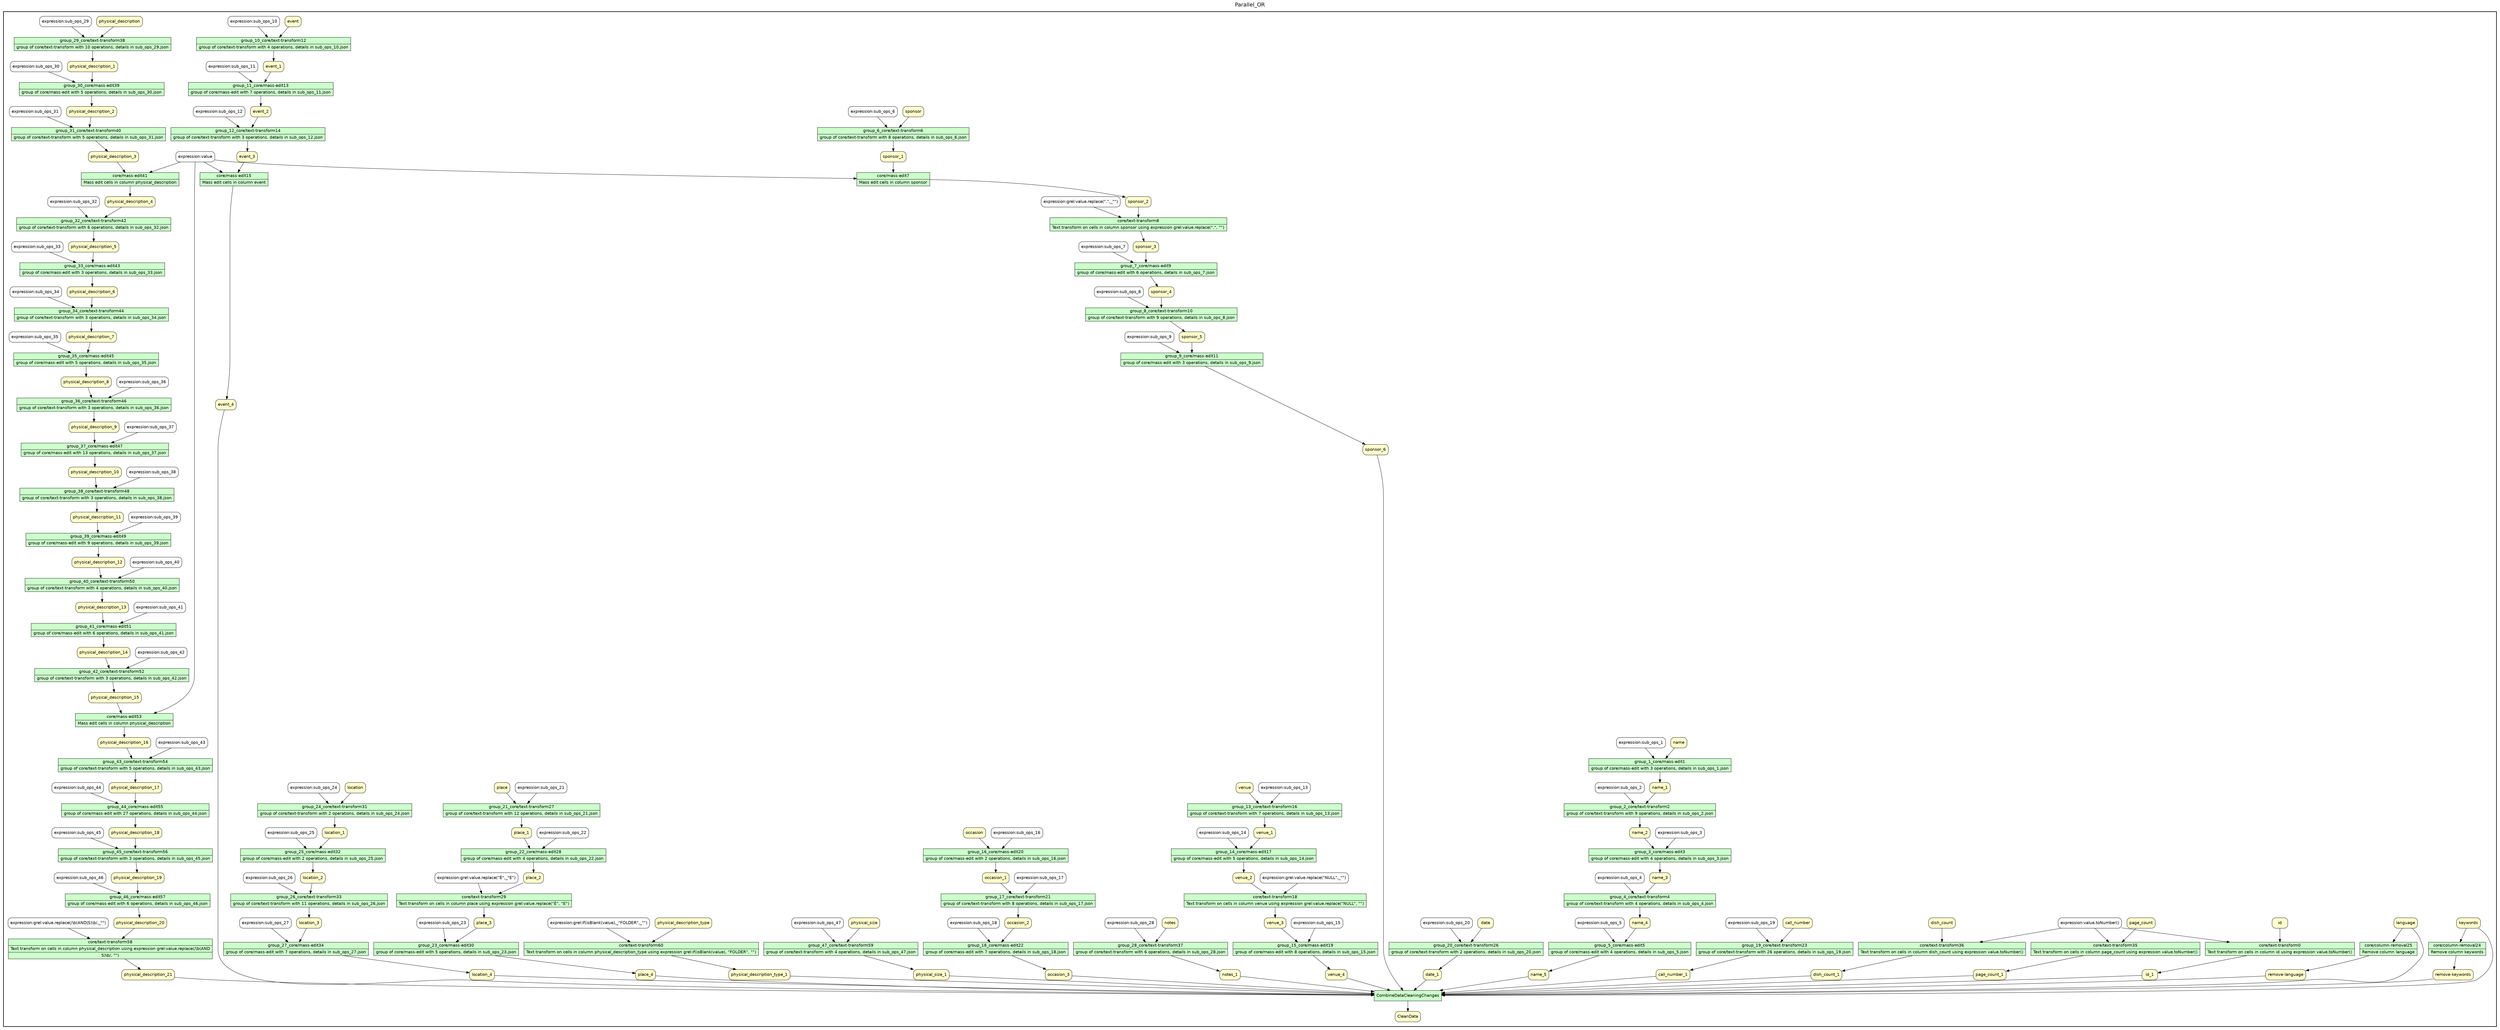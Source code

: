 
/* Start of top-level graph */
digraph Workflow {
rankdir=TB

/* Title for graph */
fontname=Helvetica; fontsize=18; labelloc=t
label=Parallel_OR

/* Start of double cluster for drawing box around nodes in workflow */
subgraph cluster_workflow_box_outer { label=""; color=black; penwidth=2
subgraph cluster_workflow_box_inner { label=""; penwidth=0

/* Style for nodes representing atomic programs in workflow */
node[shape=box style=filled fillcolor="#CCFFCC" peripheries=1 fontname=Helvetica]

/* Nodes representing atomic programs in workflow */
"core/text-transform0" [shape=record rankdir=LR label="{<f0> core/text-transform0 |<f1> Text transform on cells in column id using expression value.toNumber()}"];
"group_1_core/mass-edit1" [shape=record rankdir=LR label="{<f0> group_1_core/mass-edit1 |<f1> group of core/mass-edit with 3 operations, details in sub_ops_1.json}"];
"group_2_core/text-transform2" [shape=record rankdir=LR label="{<f0> group_2_core/text-transform2 |<f1> group of core/text-transform with 9 operations, details in sub_ops_2.json}"];
"group_3_core/mass-edit3" [shape=record rankdir=LR label="{<f0> group_3_core/mass-edit3 |<f1> group of core/mass-edit with 4 operations, details in sub_ops_3.json}"];
"group_4_core/text-transform4" [shape=record rankdir=LR label="{<f0> group_4_core/text-transform4 |<f1> group of core/text-transform with 4 operations, details in sub_ops_4.json}"];
"group_5_core/mass-edit5" [shape=record rankdir=LR label="{<f0> group_5_core/mass-edit5 |<f1> group of core/mass-edit with 4 operations, details in sub_ops_5.json}"];
"group_6_core/text-transform6" [shape=record rankdir=LR label="{<f0> group_6_core/text-transform6 |<f1> group of core/text-transform with 8 operations, details in sub_ops_6.json}"];
"core/mass-edit7" [shape=record rankdir=LR label="{<f0> core/mass-edit7 |<f1> Mass edit cells in column sponsor}"];
"core/text-transform8" [shape=record rankdir=LR label="{<f0> core/text-transform8 |<f1> Text transform on cells in column sponsor using expression grel\:value.replace(\".\", \"\")}"];
"group_7_core/mass-edit9" [shape=record rankdir=LR label="{<f0> group_7_core/mass-edit9 |<f1> group of core/mass-edit with 6 operations, details in sub_ops_7.json}"];
"group_8_core/text-transform10" [shape=record rankdir=LR label="{<f0> group_8_core/text-transform10 |<f1> group of core/text-transform with 9 operations, details in sub_ops_8.json}"];
"group_9_core/mass-edit11" [shape=record rankdir=LR label="{<f0> group_9_core/mass-edit11 |<f1> group of core/mass-edit with 3 operations, details in sub_ops_9.json}"];
"group_10_core/text-transform12" [shape=record rankdir=LR label="{<f0> group_10_core/text-transform12 |<f1> group of core/text-transform with 4 operations, details in sub_ops_10.json}"];
"group_11_core/mass-edit13" [shape=record rankdir=LR label="{<f0> group_11_core/mass-edit13 |<f1> group of core/mass-edit with 7 operations, details in sub_ops_11.json}"];
"group_12_core/text-transform14" [shape=record rankdir=LR label="{<f0> group_12_core/text-transform14 |<f1> group of core/text-transform with 3 operations, details in sub_ops_12.json}"];
"core/mass-edit15" [shape=record rankdir=LR label="{<f0> core/mass-edit15 |<f1> Mass edit cells in column event}"];
"group_13_core/text-transform16" [shape=record rankdir=LR label="{<f0> group_13_core/text-transform16 |<f1> group of core/text-transform with 7 operations, details in sub_ops_13.json}"];
"group_14_core/mass-edit17" [shape=record rankdir=LR label="{<f0> group_14_core/mass-edit17 |<f1> group of core/mass-edit with 5 operations, details in sub_ops_14.json}"];
"core/text-transform18" [shape=record rankdir=LR label="{<f0> core/text-transform18 |<f1> Text transform on cells in column venue using expression grel\:value.replace(\"NULL\", \"\")}"];
"group_15_core/mass-edit19" [shape=record rankdir=LR label="{<f0> group_15_core/mass-edit19 |<f1> group of core/mass-edit with 8 operations, details in sub_ops_15.json}"];
"group_16_core/mass-edit20" [shape=record rankdir=LR label="{<f0> group_16_core/mass-edit20 |<f1> group of core/mass-edit with 2 operations, details in sub_ops_16.json}"];
"group_17_core/text-transform21" [shape=record rankdir=LR label="{<f0> group_17_core/text-transform21 |<f1> group of core/text-transform with 8 operations, details in sub_ops_17.json}"];
"group_18_core/mass-edit22" [shape=record rankdir=LR label="{<f0> group_18_core/mass-edit22 |<f1> group of core/mass-edit with 7 operations, details in sub_ops_18.json}"];
"group_19_core/text-transform23" [shape=record rankdir=LR label="{<f0> group_19_core/text-transform23 |<f1> group of core/text-transform with 26 operations, details in sub_ops_19.json}"];
"core/column-removal24" [shape=record rankdir=LR label="{<f0> core/column-removal24 |<f1> Remove column keywords}"];
"core/column-removal25" [shape=record rankdir=LR label="{<f0> core/column-removal25 |<f1> Remove column language}"];
"group_20_core/text-transform26" [shape=record rankdir=LR label="{<f0> group_20_core/text-transform26 |<f1> group of core/text-transform with 2 operations, details in sub_ops_20.json}"];
"group_21_core/text-transform27" [shape=record rankdir=LR label="{<f0> group_21_core/text-transform27 |<f1> group of core/text-transform with 12 operations, details in sub_ops_21.json}"];
"group_22_core/mass-edit28" [shape=record rankdir=LR label="{<f0> group_22_core/mass-edit28 |<f1> group of core/mass-edit with 4 operations, details in sub_ops_22.json}"];
"core/text-transform29" [shape=record rankdir=LR label="{<f0> core/text-transform29 |<f1> Text transform on cells in column place using expression grel\:value.replace(\"È\", \"E\")}"];
"group_23_core/mass-edit30" [shape=record rankdir=LR label="{<f0> group_23_core/mass-edit30 |<f1> group of core/mass-edit with 5 operations, details in sub_ops_23.json}"];
"group_24_core/text-transform31" [shape=record rankdir=LR label="{<f0> group_24_core/text-transform31 |<f1> group of core/text-transform with 2 operations, details in sub_ops_24.json}"];
"group_25_core/mass-edit32" [shape=record rankdir=LR label="{<f0> group_25_core/mass-edit32 |<f1> group of core/mass-edit with 2 operations, details in sub_ops_25.json}"];
"group_26_core/text-transform33" [shape=record rankdir=LR label="{<f0> group_26_core/text-transform33 |<f1> group of core/text-transform with 11 operations, details in sub_ops_26.json}"];
"group_27_core/mass-edit34" [shape=record rankdir=LR label="{<f0> group_27_core/mass-edit34 |<f1> group of core/mass-edit with 7 operations, details in sub_ops_27.json}"];
"core/text-transform35" [shape=record rankdir=LR label="{<f0> core/text-transform35 |<f1> Text transform on cells in column page_count using expression value.toNumber()}"];
"core/text-transform36" [shape=record rankdir=LR label="{<f0> core/text-transform36 |<f1> Text transform on cells in column dish_count using expression value.toNumber()}"];
"group_28_core/text-transform37" [shape=record rankdir=LR label="{<f0> group_28_core/text-transform37 |<f1> group of core/text-transform with 6 operations, details in sub_ops_28.json}"];
"group_29_core/text-transform38" [shape=record rankdir=LR label="{<f0> group_29_core/text-transform38 |<f1> group of core/text-transform with 10 operations, details in sub_ops_29.json}"];
"group_30_core/mass-edit39" [shape=record rankdir=LR label="{<f0> group_30_core/mass-edit39 |<f1> group of core/mass-edit with 5 operations, details in sub_ops_30.json}"];
"group_31_core/text-transform40" [shape=record rankdir=LR label="{<f0> group_31_core/text-transform40 |<f1> group of core/text-transform with 5 operations, details in sub_ops_31.json}"];
"core/mass-edit41" [shape=record rankdir=LR label="{<f0> core/mass-edit41 |<f1> Mass edit cells in column physical_description}"];
"group_32_core/text-transform42" [shape=record rankdir=LR label="{<f0> group_32_core/text-transform42 |<f1> group of core/text-transform with 6 operations, details in sub_ops_32.json}"];
"group_33_core/mass-edit43" [shape=record rankdir=LR label="{<f0> group_33_core/mass-edit43 |<f1> group of core/mass-edit with 3 operations, details in sub_ops_33.json}"];
"group_34_core/text-transform44" [shape=record rankdir=LR label="{<f0> group_34_core/text-transform44 |<f1> group of core/text-transform with 3 operations, details in sub_ops_34.json}"];
"group_35_core/mass-edit45" [shape=record rankdir=LR label="{<f0> group_35_core/mass-edit45 |<f1> group of core/mass-edit with 5 operations, details in sub_ops_35.json}"];
"group_36_core/text-transform46" [shape=record rankdir=LR label="{<f0> group_36_core/text-transform46 |<f1> group of core/text-transform with 3 operations, details in sub_ops_36.json}"];
"group_37_core/mass-edit47" [shape=record rankdir=LR label="{<f0> group_37_core/mass-edit47 |<f1> group of core/mass-edit with 13 operations, details in sub_ops_37.json}"];
"group_38_core/text-transform48" [shape=record rankdir=LR label="{<f0> group_38_core/text-transform48 |<f1> group of core/text-transform with 3 operations, details in sub_ops_38.json}"];
"group_39_core/mass-edit49" [shape=record rankdir=LR label="{<f0> group_39_core/mass-edit49 |<f1> group of core/mass-edit with 9 operations, details in sub_ops_39.json}"];
"group_40_core/text-transform50" [shape=record rankdir=LR label="{<f0> group_40_core/text-transform50 |<f1> group of core/text-transform with 4 operations, details in sub_ops_40.json}"];
"group_41_core/mass-edit51" [shape=record rankdir=LR label="{<f0> group_41_core/mass-edit51 |<f1> group of core/mass-edit with 6 operations, details in sub_ops_41.json}"];
"group_42_core/text-transform52" [shape=record rankdir=LR label="{<f0> group_42_core/text-transform52 |<f1> group of core/text-transform with 3 operations, details in sub_ops_42.json}"];
"core/mass-edit53" [shape=record rankdir=LR label="{<f0> core/mass-edit53 |<f1> Mass edit cells in column physical_description}"];
"group_43_core/text-transform54" [shape=record rankdir=LR label="{<f0> group_43_core/text-transform54 |<f1> group of core/text-transform with 5 operations, details in sub_ops_43.json}"];
"group_44_core/mass-edit55" [shape=record rankdir=LR label="{<f0> group_44_core/mass-edit55 |<f1> group of core/mass-edit with 27 operations, details in sub_ops_44.json}"];
"group_45_core/text-transform56" [shape=record rankdir=LR label="{<f0> group_45_core/text-transform56 |<f1> group of core/text-transform with 3 operations, details in sub_ops_45.json}"];
"group_46_core/mass-edit57" [shape=record rankdir=LR label="{<f0> group_46_core/mass-edit57 |<f1> group of core/mass-edit with 6 operations, details in sub_ops_46.json}"];
"core/text-transform58" [shape=record rankdir=LR label="{<f0> core/text-transform58 |<f1> Text transform on cells in column physical_description using expression grel\:value.replace(/\\b(AND|S)\\b/, \"\")}"];
"group_47_core/text-transform59" [shape=record rankdir=LR label="{<f0> group_47_core/text-transform59 |<f1> group of core/text-transform with 4 operations, details in sub_ops_47.json}"];
"core/text-transform60" [shape=record rankdir=LR label="{<f0> core/text-transform60 |<f1> Text transform on cells in column physical_description_type using expression grel\:if(isBlank(value), \"FOLDER\", \"\")}"];
CombineDataCleaningChanges

/* Style for nodes representing non-parameter data channels in workflow */
node[shape=box style="rounded,filled" fillcolor="#FFFFCC" peripheries=1 fontname=Helvetica]

/* Nodes for non-parameter data channels in workflow */
CleanData
id
name
name_1
name_2
name_3
name_4
sponsor
sponsor_1
sponsor_2
sponsor_3
sponsor_4
sponsor_5
event
event_1
event_2
event_3
venue
venue_1
venue_2
venue_3
occasion
occasion_1
occasion_2
call_number
keywords
language
date
place
place_1
place_2
place_3
location
location_1
location_2
location_3
page_count
dish_count
notes
physical_description
physical_description_1
physical_description_2
physical_description_3
physical_description_4
physical_description_5
physical_description_6
physical_description_7
physical_description_8
physical_description_9
physical_description_10
physical_description_11
physical_description_12
physical_description_13
physical_description_14
physical_description_15
physical_description_16
physical_description_17
physical_description_18
physical_description_19
physical_description_20
physical_size
physical_description_type
id_1
name_5
sponsor_6
event_4
venue_4
occasion_3
call_number_1
"remove-keywords"
"remove-language"
date_1
place_4
location_4
page_count_1
dish_count_1
notes_1
physical_description_21
physical_size_1
physical_description_type_1

/* Style for nodes representing parameter channels in workflow */
node[shape=box style="rounded,filled" fillcolor="#FCFCFC" peripheries=1 fontname=Helvetica]

/* Nodes representing parameter channels in workflow */
"expression:value.toNumber()"
"expression:sub_ops_1"
"expression:sub_ops_2"
"expression:sub_ops_3"
"expression:sub_ops_4"
"expression:sub_ops_5"
"expression:sub_ops_6"
"expression:value"
"expression:grel:value.replace(\".\",_\"\")"
"expression:sub_ops_7"
"expression:sub_ops_8"
"expression:sub_ops_9"
"expression:sub_ops_10"
"expression:sub_ops_11"
"expression:sub_ops_12"
"expression:sub_ops_13"
"expression:sub_ops_14"
"expression:grel:value.replace(\"NULL\",_\"\")"
"expression:sub_ops_15"
"expression:sub_ops_16"
"expression:sub_ops_17"
"expression:sub_ops_18"
"expression:sub_ops_19"
"expression:sub_ops_20"
"expression:sub_ops_21"
"expression:sub_ops_22"
"expression:grel:value.replace(\"È\",_\"E\")"
"expression:sub_ops_23"
"expression:sub_ops_24"
"expression:sub_ops_25"
"expression:sub_ops_26"
"expression:sub_ops_27"
"expression:sub_ops_28"
"expression:sub_ops_29"
"expression:sub_ops_30"
"expression:sub_ops_31"
"expression:sub_ops_32"
"expression:sub_ops_33"
"expression:sub_ops_34"
"expression:sub_ops_35"
"expression:sub_ops_36"
"expression:sub_ops_37"
"expression:sub_ops_38"
"expression:sub_ops_39"
"expression:sub_ops_40"
"expression:sub_ops_41"
"expression:sub_ops_42"
"expression:sub_ops_43"
"expression:sub_ops_44"
"expression:sub_ops_45"
"expression:sub_ops_46"
"expression:grel:value.replace(/\\b(AND|S)\\b/,_\"\")"
"expression:sub_ops_47"
"expression:grel:if(isBlank(value),_\"FOLDER\",_\"\")"

/* Edges representing connections between programs and channels */
"core/text-transform0" -> id_1
"expression:value.toNumber()" -> "core/text-transform0"
id -> "core/text-transform0"
"group_1_core/mass-edit1" -> name_1
"expression:sub_ops_1" -> "group_1_core/mass-edit1"
name -> "group_1_core/mass-edit1"
"group_2_core/text-transform2" -> name_2
"expression:sub_ops_2" -> "group_2_core/text-transform2"
name_1 -> "group_2_core/text-transform2"
"group_3_core/mass-edit3" -> name_3
"expression:sub_ops_3" -> "group_3_core/mass-edit3"
name_2 -> "group_3_core/mass-edit3"
"group_4_core/text-transform4" -> name_4
"expression:sub_ops_4" -> "group_4_core/text-transform4"
name_3 -> "group_4_core/text-transform4"
"group_5_core/mass-edit5" -> name_5
"expression:sub_ops_5" -> "group_5_core/mass-edit5"
name_4 -> "group_5_core/mass-edit5"
"group_6_core/text-transform6" -> sponsor_1
"expression:sub_ops_6" -> "group_6_core/text-transform6"
sponsor -> "group_6_core/text-transform6"
"core/mass-edit7" -> sponsor_2
"expression:value" -> "core/mass-edit7"
sponsor_1 -> "core/mass-edit7"
"core/text-transform8" -> sponsor_3
"expression:grel:value.replace(\".\",_\"\")" -> "core/text-transform8"
sponsor_2 -> "core/text-transform8"
"group_7_core/mass-edit9" -> sponsor_4
"expression:sub_ops_7" -> "group_7_core/mass-edit9"
sponsor_3 -> "group_7_core/mass-edit9"
"group_8_core/text-transform10" -> sponsor_5
"expression:sub_ops_8" -> "group_8_core/text-transform10"
sponsor_4 -> "group_8_core/text-transform10"
"group_9_core/mass-edit11" -> sponsor_6
"expression:sub_ops_9" -> "group_9_core/mass-edit11"
sponsor_5 -> "group_9_core/mass-edit11"
"group_10_core/text-transform12" -> event_1
"expression:sub_ops_10" -> "group_10_core/text-transform12"
event -> "group_10_core/text-transform12"
"group_11_core/mass-edit13" -> event_2
"expression:sub_ops_11" -> "group_11_core/mass-edit13"
event_1 -> "group_11_core/mass-edit13"
"group_12_core/text-transform14" -> event_3
"expression:sub_ops_12" -> "group_12_core/text-transform14"
event_2 -> "group_12_core/text-transform14"
"core/mass-edit15" -> event_4
"expression:value" -> "core/mass-edit15"
event_3 -> "core/mass-edit15"
"group_13_core/text-transform16" -> venue_1
"expression:sub_ops_13" -> "group_13_core/text-transform16"
venue -> "group_13_core/text-transform16"
"group_14_core/mass-edit17" -> venue_2
"expression:sub_ops_14" -> "group_14_core/mass-edit17"
venue_1 -> "group_14_core/mass-edit17"
"core/text-transform18" -> venue_3
"expression:grel:value.replace(\"NULL\",_\"\")" -> "core/text-transform18"
venue_2 -> "core/text-transform18"
"group_15_core/mass-edit19" -> venue_4
"expression:sub_ops_15" -> "group_15_core/mass-edit19"
venue_3 -> "group_15_core/mass-edit19"
"group_16_core/mass-edit20" -> occasion_1
"expression:sub_ops_16" -> "group_16_core/mass-edit20"
occasion -> "group_16_core/mass-edit20"
"group_17_core/text-transform21" -> occasion_2
"expression:sub_ops_17" -> "group_17_core/text-transform21"
occasion_1 -> "group_17_core/text-transform21"
"group_18_core/mass-edit22" -> occasion_3
"expression:sub_ops_18" -> "group_18_core/mass-edit22"
occasion_2 -> "group_18_core/mass-edit22"
"group_19_core/text-transform23" -> call_number_1
"expression:sub_ops_19" -> "group_19_core/text-transform23"
call_number -> "group_19_core/text-transform23"
"core/column-removal24" -> "remove-keywords"
keywords -> "core/column-removal24"
"core/column-removal25" -> "remove-language"
language -> "core/column-removal25"
"group_20_core/text-transform26" -> date_1
"expression:sub_ops_20" -> "group_20_core/text-transform26"
date -> "group_20_core/text-transform26"
"group_21_core/text-transform27" -> place_1
"expression:sub_ops_21" -> "group_21_core/text-transform27"
place -> "group_21_core/text-transform27"
"group_22_core/mass-edit28" -> place_2
"expression:sub_ops_22" -> "group_22_core/mass-edit28"
place_1 -> "group_22_core/mass-edit28"
"core/text-transform29" -> place_3
"expression:grel:value.replace(\"È\",_\"E\")" -> "core/text-transform29"
place_2 -> "core/text-transform29"
"group_23_core/mass-edit30" -> place_4
"expression:sub_ops_23" -> "group_23_core/mass-edit30"
place_3 -> "group_23_core/mass-edit30"
"group_24_core/text-transform31" -> location_1
"expression:sub_ops_24" -> "group_24_core/text-transform31"
location -> "group_24_core/text-transform31"
"group_25_core/mass-edit32" -> location_2
"expression:sub_ops_25" -> "group_25_core/mass-edit32"
location_1 -> "group_25_core/mass-edit32"
"group_26_core/text-transform33" -> location_3
"expression:sub_ops_26" -> "group_26_core/text-transform33"
location_2 -> "group_26_core/text-transform33"
"group_27_core/mass-edit34" -> location_4
"expression:sub_ops_27" -> "group_27_core/mass-edit34"
location_3 -> "group_27_core/mass-edit34"
"core/text-transform35" -> page_count_1
"expression:value.toNumber()" -> "core/text-transform35"
page_count -> "core/text-transform35"
"core/text-transform36" -> dish_count_1
"expression:value.toNumber()" -> "core/text-transform36"
dish_count -> "core/text-transform36"
"group_28_core/text-transform37" -> notes_1
"expression:sub_ops_28" -> "group_28_core/text-transform37"
notes -> "group_28_core/text-transform37"
"group_29_core/text-transform38" -> physical_description_1
"expression:sub_ops_29" -> "group_29_core/text-transform38"
physical_description -> "group_29_core/text-transform38"
"group_30_core/mass-edit39" -> physical_description_2
"expression:sub_ops_30" -> "group_30_core/mass-edit39"
physical_description_1 -> "group_30_core/mass-edit39"
"group_31_core/text-transform40" -> physical_description_3
"expression:sub_ops_31" -> "group_31_core/text-transform40"
physical_description_2 -> "group_31_core/text-transform40"
"core/mass-edit41" -> physical_description_4
"expression:value" -> "core/mass-edit41"
physical_description_3 -> "core/mass-edit41"
"group_32_core/text-transform42" -> physical_description_5
"expression:sub_ops_32" -> "group_32_core/text-transform42"
physical_description_4 -> "group_32_core/text-transform42"
"group_33_core/mass-edit43" -> physical_description_6
"expression:sub_ops_33" -> "group_33_core/mass-edit43"
physical_description_5 -> "group_33_core/mass-edit43"
"group_34_core/text-transform44" -> physical_description_7
"expression:sub_ops_34" -> "group_34_core/text-transform44"
physical_description_6 -> "group_34_core/text-transform44"
"group_35_core/mass-edit45" -> physical_description_8
"expression:sub_ops_35" -> "group_35_core/mass-edit45"
physical_description_7 -> "group_35_core/mass-edit45"
"group_36_core/text-transform46" -> physical_description_9
"expression:sub_ops_36" -> "group_36_core/text-transform46"
physical_description_8 -> "group_36_core/text-transform46"
"group_37_core/mass-edit47" -> physical_description_10
"expression:sub_ops_37" -> "group_37_core/mass-edit47"
physical_description_9 -> "group_37_core/mass-edit47"
"group_38_core/text-transform48" -> physical_description_11
"expression:sub_ops_38" -> "group_38_core/text-transform48"
physical_description_10 -> "group_38_core/text-transform48"
"group_39_core/mass-edit49" -> physical_description_12
"expression:sub_ops_39" -> "group_39_core/mass-edit49"
physical_description_11 -> "group_39_core/mass-edit49"
"group_40_core/text-transform50" -> physical_description_13
"expression:sub_ops_40" -> "group_40_core/text-transform50"
physical_description_12 -> "group_40_core/text-transform50"
"group_41_core/mass-edit51" -> physical_description_14
"expression:sub_ops_41" -> "group_41_core/mass-edit51"
physical_description_13 -> "group_41_core/mass-edit51"
"group_42_core/text-transform52" -> physical_description_15
"expression:sub_ops_42" -> "group_42_core/text-transform52"
physical_description_14 -> "group_42_core/text-transform52"
"core/mass-edit53" -> physical_description_16
"expression:value" -> "core/mass-edit53"
physical_description_15 -> "core/mass-edit53"
"group_43_core/text-transform54" -> physical_description_17
"expression:sub_ops_43" -> "group_43_core/text-transform54"
physical_description_16 -> "group_43_core/text-transform54"
"group_44_core/mass-edit55" -> physical_description_18
"expression:sub_ops_44" -> "group_44_core/mass-edit55"
physical_description_17 -> "group_44_core/mass-edit55"
"group_45_core/text-transform56" -> physical_description_19
"expression:sub_ops_45" -> "group_45_core/text-transform56"
physical_description_18 -> "group_45_core/text-transform56"
"group_46_core/mass-edit57" -> physical_description_20
"expression:sub_ops_46" -> "group_46_core/mass-edit57"
physical_description_19 -> "group_46_core/mass-edit57"
"core/text-transform58" -> physical_description_21
"expression:grel:value.replace(/\\b(AND|S)\\b/,_\"\")" -> "core/text-transform58"
physical_description_20 -> "core/text-transform58"
"group_47_core/text-transform59" -> physical_size_1
"expression:sub_ops_47" -> "group_47_core/text-transform59"
physical_size -> "group_47_core/text-transform59"
"core/text-transform60" -> physical_description_type_1
"expression:grel:if(isBlank(value),_\"FOLDER\",_\"\")" -> "core/text-transform60"
physical_description_type -> "core/text-transform60"
CombineDataCleaningChanges -> CleanData
id_1 -> CombineDataCleaningChanges
name_5 -> CombineDataCleaningChanges
sponsor_6 -> CombineDataCleaningChanges
event_4 -> CombineDataCleaningChanges
venue_4 -> CombineDataCleaningChanges
occasion_3 -> CombineDataCleaningChanges
call_number_1 -> CombineDataCleaningChanges
keywords -> CombineDataCleaningChanges
"remove-keywords" -> CombineDataCleaningChanges
language -> CombineDataCleaningChanges
"remove-language" -> CombineDataCleaningChanges
date_1 -> CombineDataCleaningChanges
place_4 -> CombineDataCleaningChanges
location_4 -> CombineDataCleaningChanges
page_count_1 -> CombineDataCleaningChanges
dish_count_1 -> CombineDataCleaningChanges
notes_1 -> CombineDataCleaningChanges
physical_description_21 -> CombineDataCleaningChanges
physical_size_1 -> CombineDataCleaningChanges
physical_description_type_1 -> CombineDataCleaningChanges

/* End of double cluster for drawing box around nodes in workflow */
}}

/* End of top-level graph */
}
